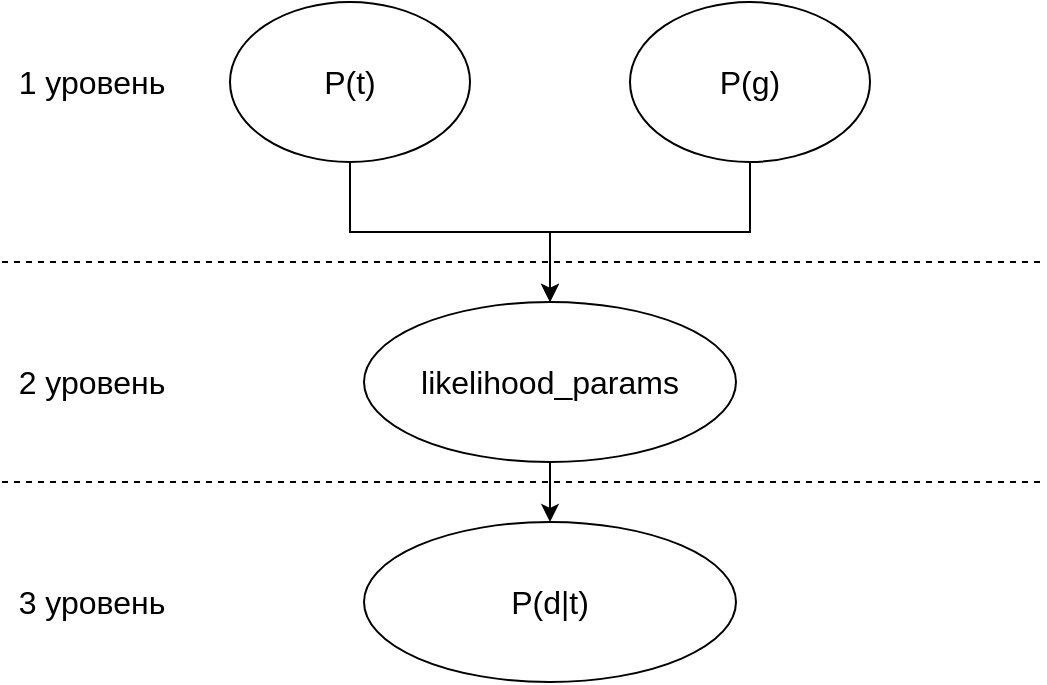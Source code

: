 <mxfile version="13.9.9" type="device"><diagram id="CJoKFljdvKL36R3UrCtF" name="Страница 1"><mxGraphModel dx="920" dy="585" grid="1" gridSize="10" guides="1" tooltips="1" connect="1" arrows="1" fold="1" page="1" pageScale="1" pageWidth="827" pageHeight="1169" math="0" shadow="0"><root><mxCell id="0"/><mxCell id="1" parent="0"/><mxCell id="PlNJIz0D1eWS0n1WHtPY-5" style="edgeStyle=orthogonalEdgeStyle;rounded=0;orthogonalLoop=1;jettySize=auto;html=1;exitX=0.5;exitY=1;exitDx=0;exitDy=0;entryX=0.5;entryY=0;entryDx=0;entryDy=0;fontSize=16;" edge="1" parent="1" source="PlNJIz0D1eWS0n1WHtPY-1" target="PlNJIz0D1eWS0n1WHtPY-3"><mxGeometry relative="1" as="geometry"/></mxCell><mxCell id="PlNJIz0D1eWS0n1WHtPY-1" value="P(t)" style="ellipse;whiteSpace=wrap;html=1;fontSize=16;" vertex="1" parent="1"><mxGeometry x="254" y="100" width="120" height="80" as="geometry"/></mxCell><mxCell id="PlNJIz0D1eWS0n1WHtPY-7" style="edgeStyle=orthogonalEdgeStyle;rounded=0;orthogonalLoop=1;jettySize=auto;html=1;exitX=0.5;exitY=1;exitDx=0;exitDy=0;entryX=0.5;entryY=0;entryDx=0;entryDy=0;fontSize=16;" edge="1" parent="1" source="PlNJIz0D1eWS0n1WHtPY-2" target="PlNJIz0D1eWS0n1WHtPY-3"><mxGeometry relative="1" as="geometry"/></mxCell><mxCell id="PlNJIz0D1eWS0n1WHtPY-2" value="P(g)" style="ellipse;whiteSpace=wrap;html=1;fontSize=16;" vertex="1" parent="1"><mxGeometry x="454" y="100" width="120" height="80" as="geometry"/></mxCell><mxCell id="PlNJIz0D1eWS0n1WHtPY-8" style="edgeStyle=orthogonalEdgeStyle;rounded=0;orthogonalLoop=1;jettySize=auto;html=1;exitX=0.5;exitY=1;exitDx=0;exitDy=0;entryX=0.5;entryY=0;entryDx=0;entryDy=0;fontSize=16;" edge="1" parent="1" source="PlNJIz0D1eWS0n1WHtPY-3" target="PlNJIz0D1eWS0n1WHtPY-4"><mxGeometry relative="1" as="geometry"/></mxCell><mxCell id="PlNJIz0D1eWS0n1WHtPY-3" value="likelihood_params" style="ellipse;whiteSpace=wrap;html=1;fontSize=16;" vertex="1" parent="1"><mxGeometry x="321" y="250" width="186" height="80" as="geometry"/></mxCell><mxCell id="PlNJIz0D1eWS0n1WHtPY-4" value="P(d|t)" style="ellipse;whiteSpace=wrap;html=1;fontSize=16;" vertex="1" parent="1"><mxGeometry x="321" y="360" width="186" height="80" as="geometry"/></mxCell><mxCell id="PlNJIz0D1eWS0n1WHtPY-9" value="1 уровень" style="text;html=1;strokeColor=none;fillColor=none;align=center;verticalAlign=middle;whiteSpace=wrap;rounded=0;fontSize=16;" vertex="1" parent="1"><mxGeometry x="140" y="130" width="90" height="20" as="geometry"/></mxCell><mxCell id="PlNJIz0D1eWS0n1WHtPY-10" value="2 уровень" style="text;html=1;strokeColor=none;fillColor=none;align=center;verticalAlign=middle;whiteSpace=wrap;rounded=0;fontSize=16;" vertex="1" parent="1"><mxGeometry x="140" y="280" width="90" height="20" as="geometry"/></mxCell><mxCell id="PlNJIz0D1eWS0n1WHtPY-11" value="3 уровень" style="text;html=1;strokeColor=none;fillColor=none;align=center;verticalAlign=middle;whiteSpace=wrap;rounded=0;fontSize=16;" vertex="1" parent="1"><mxGeometry x="140" y="390" width="90" height="20" as="geometry"/></mxCell><mxCell id="PlNJIz0D1eWS0n1WHtPY-14" value="" style="endArrow=none;dashed=1;html=1;fontSize=16;" edge="1" parent="1"><mxGeometry width="50" height="50" relative="1" as="geometry"><mxPoint x="140" y="340" as="sourcePoint"/><mxPoint x="660" y="340" as="targetPoint"/></mxGeometry></mxCell><mxCell id="PlNJIz0D1eWS0n1WHtPY-15" value="" style="endArrow=none;dashed=1;html=1;fontSize=16;" edge="1" parent="1"><mxGeometry width="50" height="50" relative="1" as="geometry"><mxPoint x="140" y="230" as="sourcePoint"/><mxPoint x="660" y="230" as="targetPoint"/></mxGeometry></mxCell></root></mxGraphModel></diagram></mxfile>